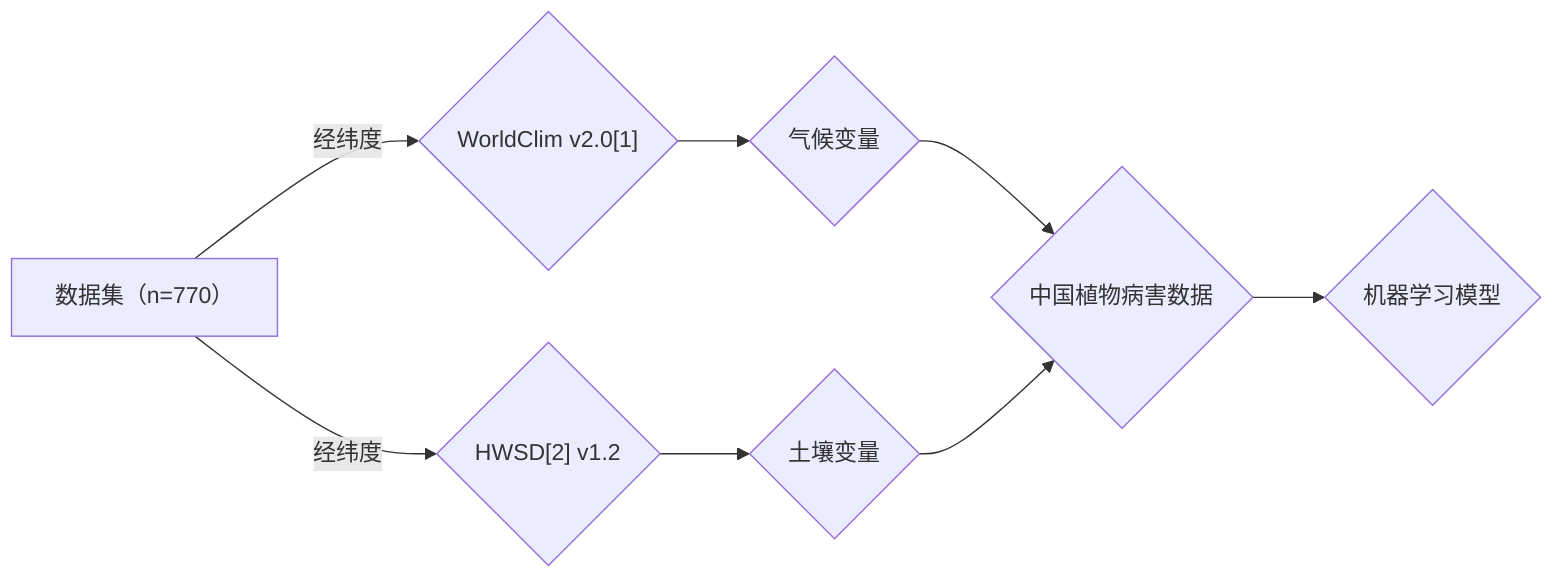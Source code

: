 graph LR
    A[数据集（n=770）] -->|经纬度| B{"WorldClim v2.0[1]"}
    A[数据集（n=770）] -->|经纬度| C{"HWSD[2] v1.2"}

    B --> D{"气候变量"}
    C --> E{"土壤变量"}

    D --> F{"中国植物病害数据"}
    E --> F{"中国植物病害数据"}

    F --> G{"机器学习模型"}